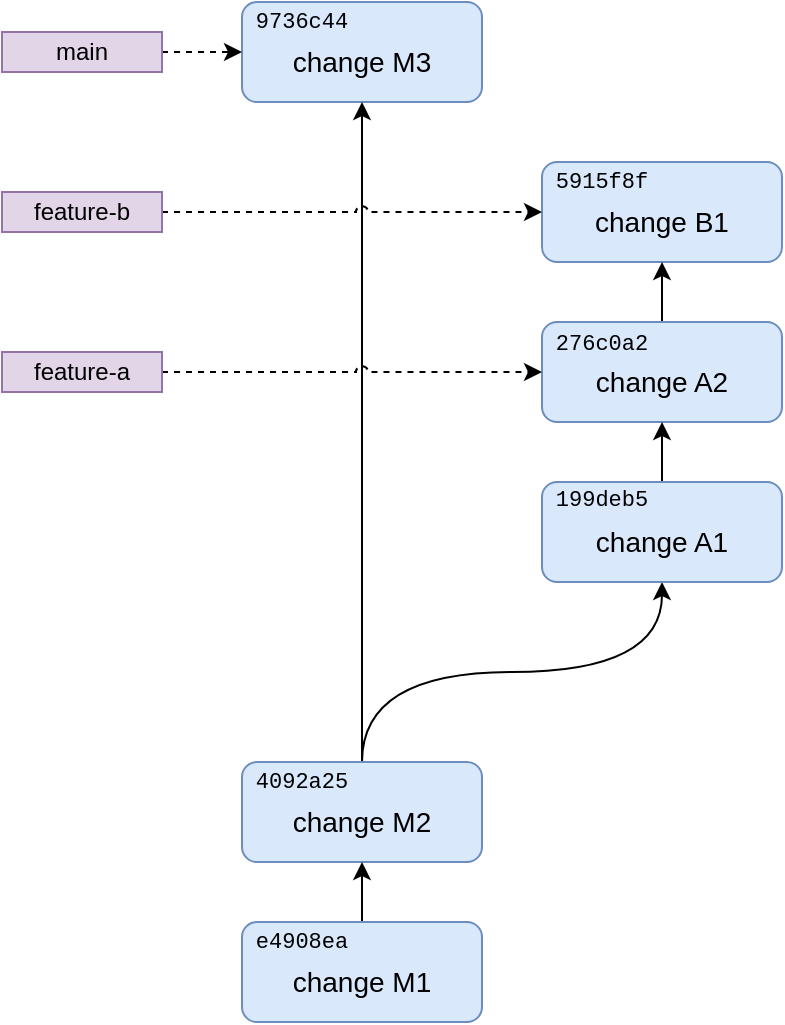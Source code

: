 <mxfile version="21.7.5" type="device" pages="3">
  <diagram name="Setup" id="nHNN9kYv4ZJZIniju8xP">
    <mxGraphModel dx="759" dy="646" grid="1" gridSize="10" guides="1" tooltips="1" connect="1" arrows="1" fold="1" page="1" pageScale="1" pageWidth="850" pageHeight="1100" math="0" shadow="0">
      <root>
        <mxCell id="0" />
        <mxCell id="1" value="Diagram" parent="0" />
        <mxCell id="0RE_oMzP8fbVJ8ozOd8--1" value="change M3" style="rounded=1;whiteSpace=wrap;container=0;dropTarget=0;recursiveResize=0;fillColor=#dae8fc;strokeColor=#6c8ebf;verticalAlign=bottom;spacingBottom=9;fontSize=14;" parent="1" vertex="1">
          <mxGeometry x="280" y="200" width="120" height="50" as="geometry" />
        </mxCell>
        <mxCell id="0RE_oMzP8fbVJ8ozOd8--2" value="9736c44" style="text;strokeColor=none;fillColor=none;align=center;verticalAlign=middle;whiteSpace=wrap;rounded=0;collapsible=0;fontFamily=Courier New;fontSize=11;" parent="0RE_oMzP8fbVJ8ozOd8--1" vertex="1">
          <mxGeometry width="60" height="20" as="geometry" />
        </mxCell>
        <mxCell id="OXiyiAeiQRmuAnSlS-TD-4" value="" style="edgeStyle=orthogonalEdgeStyle;rounded=0;orthogonalLoop=1;jettySize=auto;entryX=0.5;entryY=1;entryDx=0;entryDy=0;" edge="1" parent="1" source="OXiyiAeiQRmuAnSlS-TD-1" target="0RE_oMzP8fbVJ8ozOd8--1">
          <mxGeometry relative="1" as="geometry" />
        </mxCell>
        <mxCell id="OXiyiAeiQRmuAnSlS-TD-16" value="" style="edgeStyle=orthogonalEdgeStyle;orthogonalLoop=1;jettySize=auto;entryX=0.5;entryY=1;entryDx=0;entryDy=0;curved=1;exitX=1;exitY=0;exitDx=0;exitDy=0;" edge="1" parent="1" source="OXiyiAeiQRmuAnSlS-TD-2" target="OXiyiAeiQRmuAnSlS-TD-12">
          <mxGeometry relative="1" as="geometry" />
        </mxCell>
        <mxCell id="OXiyiAeiQRmuAnSlS-TD-1" value="change M2" style="rounded=1;whiteSpace=wrap;container=0;dropTarget=0;recursiveResize=0;fillColor=#dae8fc;strokeColor=#6c8ebf;verticalAlign=bottom;spacingBottom=9;fontSize=14;" vertex="1" parent="1">
          <mxGeometry x="280" y="580" width="120" height="50" as="geometry" />
        </mxCell>
        <mxCell id="OXiyiAeiQRmuAnSlS-TD-2" value="4092a25" style="text;strokeColor=none;fillColor=none;align=center;verticalAlign=middle;whiteSpace=wrap;rounded=0;collapsible=0;fontFamily=Courier New;fontSize=11;" vertex="1" parent="OXiyiAeiQRmuAnSlS-TD-1">
          <mxGeometry width="60" height="20" as="geometry" />
        </mxCell>
        <mxCell id="OXiyiAeiQRmuAnSlS-TD-7" value="" style="edgeStyle=orthogonalEdgeStyle;orthogonalLoop=1;jettySize=auto;entryX=0.5;entryY=1;entryDx=0;entryDy=0;curved=1;" edge="1" parent="1" source="OXiyiAeiQRmuAnSlS-TD-5" target="OXiyiAeiQRmuAnSlS-TD-1">
          <mxGeometry relative="1" as="geometry" />
        </mxCell>
        <mxCell id="OXiyiAeiQRmuAnSlS-TD-5" value="change M1" style="rounded=1;whiteSpace=wrap;container=0;dropTarget=0;recursiveResize=0;fillColor=#dae8fc;strokeColor=#6c8ebf;verticalAlign=bottom;spacingBottom=9;fontSize=14;" vertex="1" parent="1">
          <mxGeometry x="280" y="660" width="120" height="50" as="geometry" />
        </mxCell>
        <mxCell id="OXiyiAeiQRmuAnSlS-TD-6" value="e4908ea" style="text;strokeColor=none;fillColor=none;align=center;verticalAlign=middle;whiteSpace=wrap;rounded=0;collapsible=0;fontFamily=Courier New;fontSize=11;" vertex="1" parent="OXiyiAeiQRmuAnSlS-TD-5">
          <mxGeometry width="60" height="20" as="geometry" />
        </mxCell>
        <mxCell id="OXiyiAeiQRmuAnSlS-TD-8" value="change B1" style="rounded=1;whiteSpace=wrap;container=0;dropTarget=0;recursiveResize=0;fillColor=#dae8fc;strokeColor=#6c8ebf;verticalAlign=bottom;spacingBottom=9;fontSize=14;" vertex="1" parent="1">
          <mxGeometry x="430" y="280" width="120" height="50" as="geometry" />
        </mxCell>
        <mxCell id="OXiyiAeiQRmuAnSlS-TD-9" value="5915f8f" style="text;strokeColor=none;fillColor=none;align=center;verticalAlign=middle;whiteSpace=wrap;rounded=0;collapsible=0;fontFamily=Courier New;fontSize=11;" vertex="1" parent="OXiyiAeiQRmuAnSlS-TD-8">
          <mxGeometry width="60" height="20" as="geometry" />
        </mxCell>
        <mxCell id="OXiyiAeiQRmuAnSlS-TD-15" value="" style="edgeStyle=orthogonalEdgeStyle;orthogonalLoop=1;jettySize=auto;entryX=0.5;entryY=1;entryDx=0;entryDy=0;curved=1;" edge="1" parent="1" source="OXiyiAeiQRmuAnSlS-TD-10" target="OXiyiAeiQRmuAnSlS-TD-8">
          <mxGeometry relative="1" as="geometry" />
        </mxCell>
        <mxCell id="OXiyiAeiQRmuAnSlS-TD-10" value="change A2" style="rounded=1;whiteSpace=wrap;container=0;dropTarget=0;recursiveResize=0;fillColor=#dae8fc;strokeColor=#6c8ebf;verticalAlign=bottom;spacingBottom=9;fontSize=14;" vertex="1" parent="1">
          <mxGeometry x="430" y="360" width="120" height="50" as="geometry" />
        </mxCell>
        <mxCell id="OXiyiAeiQRmuAnSlS-TD-11" value="276c0a2" style="text;strokeColor=none;fillColor=none;align=center;verticalAlign=middle;whiteSpace=wrap;rounded=0;collapsible=0;fontFamily=Courier New;fontSize=11;" vertex="1" parent="OXiyiAeiQRmuAnSlS-TD-10">
          <mxGeometry y="1" width="60" height="20" as="geometry" />
        </mxCell>
        <mxCell id="OXiyiAeiQRmuAnSlS-TD-14" value="" style="edgeStyle=orthogonalEdgeStyle;orthogonalLoop=1;jettySize=auto;entryX=0.5;entryY=1;entryDx=0;entryDy=0;curved=1;" edge="1" parent="1" source="OXiyiAeiQRmuAnSlS-TD-12" target="OXiyiAeiQRmuAnSlS-TD-10">
          <mxGeometry relative="1" as="geometry" />
        </mxCell>
        <mxCell id="OXiyiAeiQRmuAnSlS-TD-12" value="change A1" style="rounded=1;whiteSpace=wrap;container=0;dropTarget=0;recursiveResize=0;fillColor=#dae8fc;strokeColor=#6c8ebf;verticalAlign=bottom;spacingBottom=9;fontSize=14;" vertex="1" parent="1">
          <mxGeometry x="430" y="440" width="120" height="50" as="geometry" />
        </mxCell>
        <mxCell id="OXiyiAeiQRmuAnSlS-TD-13" value="199deb5" style="text;strokeColor=none;fillColor=none;align=center;verticalAlign=middle;whiteSpace=wrap;rounded=0;collapsible=0;fontFamily=Courier New;fontSize=11;" vertex="1" parent="OXiyiAeiQRmuAnSlS-TD-12">
          <mxGeometry width="60" height="18" as="geometry" />
        </mxCell>
        <mxCell id="OXiyiAeiQRmuAnSlS-TD-18" value="" style="edgeStyle=orthogonalEdgeStyle;rounded=0;orthogonalLoop=1;jettySize=auto;entryX=0;entryY=0.5;entryDx=0;entryDy=0;dashed=1;" edge="1" parent="1" source="OXiyiAeiQRmuAnSlS-TD-17" target="0RE_oMzP8fbVJ8ozOd8--1">
          <mxGeometry relative="1" as="geometry" />
        </mxCell>
        <mxCell id="OXiyiAeiQRmuAnSlS-TD-17" value="main" style="rounded=0;whiteSpace=wrap;fillColor=#e1d5e7;strokeColor=#9673a6;" vertex="1" parent="1">
          <mxGeometry x="160" y="215" width="80" height="20" as="geometry" />
        </mxCell>
        <mxCell id="OXiyiAeiQRmuAnSlS-TD-20" value="" style="edgeStyle=orthogonalEdgeStyle;orthogonalLoop=1;jettySize=auto;entryX=0;entryY=0.5;entryDx=0;entryDy=0;jumpStyle=arc;rounded=0;dashed=1;" edge="1" parent="1" source="OXiyiAeiQRmuAnSlS-TD-19" target="OXiyiAeiQRmuAnSlS-TD-8">
          <mxGeometry relative="1" as="geometry" />
        </mxCell>
        <mxCell id="OXiyiAeiQRmuAnSlS-TD-19" value="feature-b" style="rounded=0;whiteSpace=wrap;fillColor=#e1d5e7;strokeColor=#9673a6;" vertex="1" parent="1">
          <mxGeometry x="160" y="295" width="80" height="20" as="geometry" />
        </mxCell>
        <mxCell id="OXiyiAeiQRmuAnSlS-TD-22" value="" style="edgeStyle=orthogonalEdgeStyle;rounded=0;orthogonalLoop=1;jettySize=auto;entryX=0;entryY=0.5;entryDx=0;entryDy=0;jumpStyle=arc;dashed=1;" edge="1" parent="1" source="OXiyiAeiQRmuAnSlS-TD-21" target="OXiyiAeiQRmuAnSlS-TD-10">
          <mxGeometry relative="1" as="geometry" />
        </mxCell>
        <mxCell id="OXiyiAeiQRmuAnSlS-TD-21" value="feature-a" style="rounded=0;whiteSpace=wrap;fillColor=#e1d5e7;strokeColor=#9673a6;" vertex="1" parent="1">
          <mxGeometry x="160" y="375" width="80" height="20" as="geometry" />
        </mxCell>
      </root>
    </mxGraphModel>
  </diagram>
  <diagram name="Rebase" id="YKOuNhXRWJ38Y9mjjgU-">
    <mxGraphModel dx="1084" dy="923" grid="1" gridSize="10" guides="1" tooltips="1" connect="1" arrows="1" fold="1" page="1" pageScale="1" pageWidth="850" pageHeight="1100" math="0" shadow="0">
      <root>
        <mxCell id="346sf7fdbVs9God4Ib-n-0" />
        <mxCell id="346sf7fdbVs9God4Ib-n-3" value="Diagram" parent="346sf7fdbVs9God4Ib-n-0" />
        <mxCell id="TLJfjPiAepK4AV7PV9F1-0" value="change M3" style="rounded=1;whiteSpace=wrap;container=0;dropTarget=0;recursiveResize=0;fillColor=#dae8fc;strokeColor=#6c8ebf;verticalAlign=bottom;spacingBottom=9;fontSize=14;" vertex="1" parent="346sf7fdbVs9God4Ib-n-3">
          <mxGeometry x="280" y="200" width="120" height="50" as="geometry" />
        </mxCell>
        <mxCell id="TLJfjPiAepK4AV7PV9F1-1" value="9736c44" style="text;strokeColor=none;fillColor=none;align=center;verticalAlign=middle;whiteSpace=wrap;rounded=0;collapsible=0;fontFamily=Courier New;fontSize=11;" vertex="1" parent="TLJfjPiAepK4AV7PV9F1-0">
          <mxGeometry width="60" height="20" as="geometry" />
        </mxCell>
        <mxCell id="TLJfjPiAepK4AV7PV9F1-2" value="" style="edgeStyle=orthogonalEdgeStyle;rounded=0;orthogonalLoop=1;jettySize=auto;entryX=0.5;entryY=1;entryDx=0;entryDy=0;" edge="1" parent="346sf7fdbVs9God4Ib-n-3" source="TLJfjPiAepK4AV7PV9F1-4" target="TLJfjPiAepK4AV7PV9F1-0">
          <mxGeometry relative="1" as="geometry" />
        </mxCell>
        <mxCell id="TLJfjPiAepK4AV7PV9F1-3" value="" style="edgeStyle=orthogonalEdgeStyle;orthogonalLoop=1;jettySize=auto;entryX=0.5;entryY=1;entryDx=0;entryDy=0;curved=1;exitX=1;exitY=0;exitDx=0;exitDy=0;" edge="1" parent="346sf7fdbVs9God4Ib-n-3" source="TLJfjPiAepK4AV7PV9F1-5" target="TLJfjPiAepK4AV7PV9F1-15">
          <mxGeometry relative="1" as="geometry" />
        </mxCell>
        <mxCell id="TLJfjPiAepK4AV7PV9F1-4" value="change M2" style="rounded=1;whiteSpace=wrap;container=0;dropTarget=0;recursiveResize=0;fillColor=#dae8fc;strokeColor=#6c8ebf;verticalAlign=bottom;spacingBottom=9;fontSize=14;" vertex="1" parent="346sf7fdbVs9God4Ib-n-3">
          <mxGeometry x="280" y="580" width="120" height="50" as="geometry" />
        </mxCell>
        <mxCell id="TLJfjPiAepK4AV7PV9F1-5" value="4092a25" style="text;strokeColor=none;fillColor=none;align=center;verticalAlign=middle;whiteSpace=wrap;rounded=0;collapsible=0;fontFamily=Courier New;fontSize=11;" vertex="1" parent="TLJfjPiAepK4AV7PV9F1-4">
          <mxGeometry width="60" height="20" as="geometry" />
        </mxCell>
        <mxCell id="TLJfjPiAepK4AV7PV9F1-6" value="" style="edgeStyle=orthogonalEdgeStyle;orthogonalLoop=1;jettySize=auto;entryX=0.5;entryY=1;entryDx=0;entryDy=0;curved=1;" edge="1" parent="346sf7fdbVs9God4Ib-n-3" source="TLJfjPiAepK4AV7PV9F1-7" target="TLJfjPiAepK4AV7PV9F1-4">
          <mxGeometry relative="1" as="geometry" />
        </mxCell>
        <mxCell id="TLJfjPiAepK4AV7PV9F1-7" value="change M1" style="rounded=1;whiteSpace=wrap;container=0;dropTarget=0;recursiveResize=0;fillColor=#dae8fc;strokeColor=#6c8ebf;verticalAlign=bottom;spacingBottom=9;fontSize=14;" vertex="1" parent="346sf7fdbVs9God4Ib-n-3">
          <mxGeometry x="280" y="660" width="120" height="50" as="geometry" />
        </mxCell>
        <mxCell id="TLJfjPiAepK4AV7PV9F1-8" value="e4908ea" style="text;strokeColor=none;fillColor=none;align=center;verticalAlign=middle;whiteSpace=wrap;rounded=0;collapsible=0;fontFamily=Courier New;fontSize=11;" vertex="1" parent="TLJfjPiAepK4AV7PV9F1-7">
          <mxGeometry width="60" height="20" as="geometry" />
        </mxCell>
        <mxCell id="TLJfjPiAepK4AV7PV9F1-9" value="change B1" style="rounded=1;whiteSpace=wrap;container=0;dropTarget=0;recursiveResize=0;fillColor=#dae8fc;strokeColor=#6c8ebf;verticalAlign=bottom;spacingBottom=9;fontSize=14;" vertex="1" parent="346sf7fdbVs9God4Ib-n-3">
          <mxGeometry x="430" y="280" width="120" height="50" as="geometry" />
        </mxCell>
        <mxCell id="TLJfjPiAepK4AV7PV9F1-10" value="5915f8f" style="text;strokeColor=none;fillColor=none;align=center;verticalAlign=middle;whiteSpace=wrap;rounded=0;collapsible=0;fontFamily=Courier New;fontSize=11;" vertex="1" parent="TLJfjPiAepK4AV7PV9F1-9">
          <mxGeometry width="60" height="20" as="geometry" />
        </mxCell>
        <mxCell id="TLJfjPiAepK4AV7PV9F1-11" value="" style="edgeStyle=orthogonalEdgeStyle;orthogonalLoop=1;jettySize=auto;entryX=0.5;entryY=1;entryDx=0;entryDy=0;curved=1;" edge="1" parent="346sf7fdbVs9God4Ib-n-3" source="TLJfjPiAepK4AV7PV9F1-12" target="TLJfjPiAepK4AV7PV9F1-9">
          <mxGeometry relative="1" as="geometry" />
        </mxCell>
        <mxCell id="TLJfjPiAepK4AV7PV9F1-12" value="change A2" style="rounded=1;whiteSpace=wrap;container=0;dropTarget=0;recursiveResize=0;fillColor=#dae8fc;strokeColor=#6c8ebf;verticalAlign=bottom;spacingBottom=9;fontSize=14;" vertex="1" parent="346sf7fdbVs9God4Ib-n-3">
          <mxGeometry x="430" y="360" width="120" height="50" as="geometry" />
        </mxCell>
        <mxCell id="TLJfjPiAepK4AV7PV9F1-13" value="276c0a2" style="text;strokeColor=none;fillColor=none;align=center;verticalAlign=middle;whiteSpace=wrap;rounded=0;collapsible=0;fontFamily=Courier New;fontSize=11;" vertex="1" parent="TLJfjPiAepK4AV7PV9F1-12">
          <mxGeometry y="1" width="60" height="20" as="geometry" />
        </mxCell>
        <mxCell id="TLJfjPiAepK4AV7PV9F1-14" value="" style="edgeStyle=orthogonalEdgeStyle;orthogonalLoop=1;jettySize=auto;entryX=0.5;entryY=1;entryDx=0;entryDy=0;curved=1;" edge="1" parent="346sf7fdbVs9God4Ib-n-3" source="TLJfjPiAepK4AV7PV9F1-15" target="TLJfjPiAepK4AV7PV9F1-12">
          <mxGeometry relative="1" as="geometry" />
        </mxCell>
        <mxCell id="TLJfjPiAepK4AV7PV9F1-15" value="change A1" style="rounded=1;whiteSpace=wrap;container=0;dropTarget=0;recursiveResize=0;fillColor=#dae8fc;strokeColor=#6c8ebf;verticalAlign=bottom;spacingBottom=9;fontSize=14;" vertex="1" parent="346sf7fdbVs9God4Ib-n-3">
          <mxGeometry x="430" y="440" width="120" height="50" as="geometry" />
        </mxCell>
        <mxCell id="TLJfjPiAepK4AV7PV9F1-16" value="199deb5" style="text;strokeColor=none;fillColor=none;align=center;verticalAlign=middle;whiteSpace=wrap;rounded=0;collapsible=0;fontFamily=Courier New;fontSize=11;" vertex="1" parent="TLJfjPiAepK4AV7PV9F1-15">
          <mxGeometry width="60" height="18" as="geometry" />
        </mxCell>
        <mxCell id="TLJfjPiAepK4AV7PV9F1-17" value="" style="edgeStyle=orthogonalEdgeStyle;rounded=0;orthogonalLoop=1;jettySize=auto;entryX=0;entryY=0.5;entryDx=0;entryDy=0;dashed=1;" edge="1" parent="346sf7fdbVs9God4Ib-n-3" source="TLJfjPiAepK4AV7PV9F1-18" target="TLJfjPiAepK4AV7PV9F1-0">
          <mxGeometry relative="1" as="geometry" />
        </mxCell>
        <mxCell id="TLJfjPiAepK4AV7PV9F1-18" value="main" style="rounded=0;whiteSpace=wrap;fillColor=#e1d5e7;strokeColor=#9673a6;" vertex="1" parent="346sf7fdbVs9God4Ib-n-3">
          <mxGeometry x="160" y="215" width="80" height="20" as="geometry" />
        </mxCell>
        <mxCell id="TLJfjPiAepK4AV7PV9F1-19" value="" style="edgeStyle=orthogonalEdgeStyle;orthogonalLoop=1;jettySize=auto;entryX=0;entryY=0.5;entryDx=0;entryDy=0;jumpStyle=arc;rounded=0;dashed=1;" edge="1" parent="346sf7fdbVs9God4Ib-n-3" source="TLJfjPiAepK4AV7PV9F1-20" target="TLJfjPiAepK4AV7PV9F1-9">
          <mxGeometry relative="1" as="geometry" />
        </mxCell>
        <mxCell id="TLJfjPiAepK4AV7PV9F1-20" value="feature-b" style="rounded=0;whiteSpace=wrap;fillColor=#e1d5e7;strokeColor=#9673a6;" vertex="1" parent="346sf7fdbVs9God4Ib-n-3">
          <mxGeometry x="160" y="295" width="80" height="20" as="geometry" />
        </mxCell>
        <mxCell id="TLJfjPiAepK4AV7PV9F1-21" value="" style="edgeStyle=orthogonalEdgeStyle;rounded=0;orthogonalLoop=1;jettySize=auto;entryX=0;entryY=0.5;entryDx=0;entryDy=0;jumpStyle=arc;dashed=1;" edge="1" parent="346sf7fdbVs9God4Ib-n-3" source="TLJfjPiAepK4AV7PV9F1-22" target="TLJfjPiAepK4AV7PV9F1-12">
          <mxGeometry relative="1" as="geometry" />
        </mxCell>
        <mxCell id="TLJfjPiAepK4AV7PV9F1-22" value="feature-a" style="rounded=0;whiteSpace=wrap;fillColor=#e1d5e7;strokeColor=#9673a6;" vertex="1" parent="346sf7fdbVs9God4Ib-n-3">
          <mxGeometry x="160" y="375" width="80" height="20" as="geometry" />
        </mxCell>
        <mxCell id="TLJfjPiAepK4AV7PV9F1-23" value="change M3" style="rounded=1;whiteSpace=wrap;container=0;dropTarget=0;recursiveResize=0;fillColor=#dae8fc;strokeColor=#6c8ebf;verticalAlign=bottom;spacingBottom=9;fontSize=14;" vertex="1" parent="346sf7fdbVs9God4Ib-n-3">
          <mxGeometry x="800" y="500" width="120" height="50" as="geometry" />
        </mxCell>
        <mxCell id="TLJfjPiAepK4AV7PV9F1-24" value="9736c44" style="text;strokeColor=none;fillColor=none;align=center;verticalAlign=middle;whiteSpace=wrap;rounded=0;collapsible=0;fontFamily=Courier New;fontSize=11;" vertex="1" parent="TLJfjPiAepK4AV7PV9F1-23">
          <mxGeometry width="60" height="20" as="geometry" />
        </mxCell>
        <mxCell id="TLJfjPiAepK4AV7PV9F1-25" value="" style="edgeStyle=orthogonalEdgeStyle;rounded=0;orthogonalLoop=1;jettySize=auto;entryX=0.5;entryY=1;entryDx=0;entryDy=0;" edge="1" source="TLJfjPiAepK4AV7PV9F1-27" target="TLJfjPiAepK4AV7PV9F1-23" parent="346sf7fdbVs9God4Ib-n-3">
          <mxGeometry relative="1" as="geometry" />
        </mxCell>
        <mxCell id="TLJfjPiAepK4AV7PV9F1-26" value="" style="edgeStyle=orthogonalEdgeStyle;orthogonalLoop=1;jettySize=auto;entryX=0.5;entryY=1;entryDx=0;entryDy=0;curved=1;exitX=1;exitY=0;exitDx=0;exitDy=0;" edge="1" source="TLJfjPiAepK4AV7PV9F1-24" target="TLJfjPiAepK4AV7PV9F1-38" parent="346sf7fdbVs9God4Ib-n-3">
          <mxGeometry relative="1" as="geometry" />
        </mxCell>
        <mxCell id="TLJfjPiAepK4AV7PV9F1-27" value="change M2" style="rounded=1;whiteSpace=wrap;container=0;dropTarget=0;recursiveResize=0;fillColor=#dae8fc;strokeColor=#6c8ebf;verticalAlign=bottom;spacingBottom=9;fontSize=14;" vertex="1" parent="346sf7fdbVs9God4Ib-n-3">
          <mxGeometry x="800" y="580" width="120" height="50" as="geometry" />
        </mxCell>
        <mxCell id="TLJfjPiAepK4AV7PV9F1-28" value="4092a25" style="text;strokeColor=none;fillColor=none;align=center;verticalAlign=middle;whiteSpace=wrap;rounded=0;collapsible=0;fontFamily=Courier New;fontSize=11;" vertex="1" parent="TLJfjPiAepK4AV7PV9F1-27">
          <mxGeometry width="60" height="20" as="geometry" />
        </mxCell>
        <mxCell id="TLJfjPiAepK4AV7PV9F1-29" value="" style="edgeStyle=orthogonalEdgeStyle;orthogonalLoop=1;jettySize=auto;entryX=0.5;entryY=1;entryDx=0;entryDy=0;curved=1;" edge="1" source="TLJfjPiAepK4AV7PV9F1-30" target="TLJfjPiAepK4AV7PV9F1-27" parent="346sf7fdbVs9God4Ib-n-3">
          <mxGeometry relative="1" as="geometry" />
        </mxCell>
        <mxCell id="TLJfjPiAepK4AV7PV9F1-30" value="change M1" style="rounded=1;whiteSpace=wrap;container=0;dropTarget=0;recursiveResize=0;fillColor=#dae8fc;strokeColor=#6c8ebf;verticalAlign=bottom;spacingBottom=9;fontSize=14;" vertex="1" parent="346sf7fdbVs9God4Ib-n-3">
          <mxGeometry x="800" y="660" width="120" height="50" as="geometry" />
        </mxCell>
        <mxCell id="TLJfjPiAepK4AV7PV9F1-31" value="e4908ea" style="text;strokeColor=none;fillColor=none;align=center;verticalAlign=middle;whiteSpace=wrap;rounded=0;collapsible=0;fontFamily=Courier New;fontSize=11;" vertex="1" parent="TLJfjPiAepK4AV7PV9F1-30">
          <mxGeometry width="60" height="20" as="geometry" />
        </mxCell>
        <mxCell id="TLJfjPiAepK4AV7PV9F1-32" value="change B1" style="rounded=1;whiteSpace=wrap;container=0;dropTarget=0;recursiveResize=0;fillColor=#dae8fc;strokeColor=#6c8ebf;verticalAlign=bottom;spacingBottom=9;fontSize=14;" vertex="1" parent="346sf7fdbVs9God4Ib-n-3">
          <mxGeometry x="950" y="200" width="120" height="50" as="geometry" />
        </mxCell>
        <mxCell id="TLJfjPiAepK4AV7PV9F1-33" value="dd4e0ce" style="text;strokeColor=none;fillColor=none;align=center;verticalAlign=middle;whiteSpace=wrap;rounded=0;collapsible=0;fontFamily=Courier New;fontSize=11;" vertex="1" parent="TLJfjPiAepK4AV7PV9F1-32">
          <mxGeometry width="60" height="20" as="geometry" />
        </mxCell>
        <mxCell id="TLJfjPiAepK4AV7PV9F1-34" value="" style="edgeStyle=orthogonalEdgeStyle;orthogonalLoop=1;jettySize=auto;entryX=0.5;entryY=1;entryDx=0;entryDy=0;curved=1;" edge="1" source="TLJfjPiAepK4AV7PV9F1-35" target="TLJfjPiAepK4AV7PV9F1-32" parent="346sf7fdbVs9God4Ib-n-3">
          <mxGeometry relative="1" as="geometry" />
        </mxCell>
        <mxCell id="TLJfjPiAepK4AV7PV9F1-35" value="change A2" style="rounded=1;whiteSpace=wrap;container=0;dropTarget=0;recursiveResize=0;fillColor=#dae8fc;strokeColor=#6c8ebf;verticalAlign=bottom;spacingBottom=9;fontSize=14;" vertex="1" parent="346sf7fdbVs9God4Ib-n-3">
          <mxGeometry x="950" y="280" width="120" height="50" as="geometry" />
        </mxCell>
        <mxCell id="TLJfjPiAepK4AV7PV9F1-36" value="312640c" style="text;strokeColor=none;fillColor=none;align=center;verticalAlign=middle;whiteSpace=wrap;rounded=0;collapsible=0;fontFamily=Courier New;fontSize=11;" vertex="1" parent="TLJfjPiAepK4AV7PV9F1-35">
          <mxGeometry y="1" width="60" height="20" as="geometry" />
        </mxCell>
        <mxCell id="TLJfjPiAepK4AV7PV9F1-37" value="" style="edgeStyle=orthogonalEdgeStyle;orthogonalLoop=1;jettySize=auto;entryX=0.5;entryY=1;entryDx=0;entryDy=0;curved=1;" edge="1" source="TLJfjPiAepK4AV7PV9F1-38" target="TLJfjPiAepK4AV7PV9F1-35" parent="346sf7fdbVs9God4Ib-n-3">
          <mxGeometry relative="1" as="geometry" />
        </mxCell>
        <mxCell id="TLJfjPiAepK4AV7PV9F1-38" value="change A1" style="rounded=1;whiteSpace=wrap;container=0;dropTarget=0;recursiveResize=0;fillColor=#dae8fc;strokeColor=#6c8ebf;verticalAlign=bottom;spacingBottom=9;fontSize=14;" vertex="1" parent="346sf7fdbVs9God4Ib-n-3">
          <mxGeometry x="950" y="360" width="120" height="50" as="geometry" />
        </mxCell>
        <mxCell id="TLJfjPiAepK4AV7PV9F1-39" value="49d3c47" style="text;strokeColor=none;fillColor=none;align=center;verticalAlign=middle;whiteSpace=wrap;rounded=0;collapsible=0;fontFamily=Courier New;fontSize=11;" vertex="1" parent="TLJfjPiAepK4AV7PV9F1-38">
          <mxGeometry width="60" height="18" as="geometry" />
        </mxCell>
        <mxCell id="TLJfjPiAepK4AV7PV9F1-40" value="" style="edgeStyle=orthogonalEdgeStyle;rounded=0;orthogonalLoop=1;jettySize=auto;entryX=0;entryY=0.5;entryDx=0;entryDy=0;dashed=1;" edge="1" source="TLJfjPiAepK4AV7PV9F1-41" target="TLJfjPiAepK4AV7PV9F1-23" parent="346sf7fdbVs9God4Ib-n-3">
          <mxGeometry relative="1" as="geometry" />
        </mxCell>
        <mxCell id="TLJfjPiAepK4AV7PV9F1-41" value="main" style="rounded=0;whiteSpace=wrap;fillColor=#e1d5e7;strokeColor=#9673a6;" vertex="1" parent="346sf7fdbVs9God4Ib-n-3">
          <mxGeometry x="680" y="515" width="80" height="20" as="geometry" />
        </mxCell>
        <mxCell id="TLJfjPiAepK4AV7PV9F1-42" value="" style="edgeStyle=orthogonalEdgeStyle;orthogonalLoop=1;jettySize=auto;entryX=0;entryY=0.5;entryDx=0;entryDy=0;jumpStyle=arc;rounded=0;dashed=1;" edge="1" source="TLJfjPiAepK4AV7PV9F1-43" target="TLJfjPiAepK4AV7PV9F1-32" parent="346sf7fdbVs9God4Ib-n-3">
          <mxGeometry relative="1" as="geometry" />
        </mxCell>
        <mxCell id="TLJfjPiAepK4AV7PV9F1-43" value="feature-b" style="rounded=0;whiteSpace=wrap;fillColor=#e1d5e7;strokeColor=#9673a6;" vertex="1" parent="346sf7fdbVs9God4Ib-n-3">
          <mxGeometry x="680" y="215" width="80" height="20" as="geometry" />
        </mxCell>
        <mxCell id="TLJfjPiAepK4AV7PV9F1-44" value="" style="edgeStyle=orthogonalEdgeStyle;rounded=0;orthogonalLoop=1;jettySize=auto;entryX=0;entryY=0.5;entryDx=0;entryDy=0;jumpStyle=arc;dashed=1;" edge="1" source="TLJfjPiAepK4AV7PV9F1-45" target="TLJfjPiAepK4AV7PV9F1-35" parent="346sf7fdbVs9God4Ib-n-3">
          <mxGeometry relative="1" as="geometry" />
        </mxCell>
        <mxCell id="TLJfjPiAepK4AV7PV9F1-45" value="feature-a" style="rounded=0;whiteSpace=wrap;fillColor=#e1d5e7;strokeColor=#9673a6;" vertex="1" parent="346sf7fdbVs9God4Ib-n-3">
          <mxGeometry x="680" y="295" width="80" height="20" as="geometry" />
        </mxCell>
        <mxCell id="TLJfjPiAepK4AV7PV9F1-47" value="" style="shape=flexArrow;endArrow=classic;html=1;rounded=0;fillColor=#f84e28;strokeColor=none;" edge="1" parent="346sf7fdbVs9God4Ib-n-3">
          <mxGeometry width="50" height="50" relative="1" as="geometry">
            <mxPoint x="590" y="384.29" as="sourcePoint" />
            <mxPoint x="650" y="384.29" as="targetPoint" />
          </mxGeometry>
        </mxCell>
        <mxCell id="TLJfjPiAepK4AV7PV9F1-48" value="Before" style="text;html=1;strokeColor=none;fillColor=none;align=center;verticalAlign=middle;whiteSpace=wrap;rounded=0;fontSize=18;fontStyle=1" vertex="1" parent="346sf7fdbVs9God4Ib-n-3">
          <mxGeometry x="295" y="130" width="90" height="30" as="geometry" />
        </mxCell>
        <mxCell id="TLJfjPiAepK4AV7PV9F1-49" value="After" style="text;html=1;strokeColor=none;fillColor=none;align=center;verticalAlign=middle;whiteSpace=wrap;rounded=0;fontSize=18;fontStyle=1" vertex="1" parent="346sf7fdbVs9God4Ib-n-3">
          <mxGeometry x="820" y="130" width="80" height="30" as="geometry" />
        </mxCell>
      </root>
    </mxGraphModel>
  </diagram>
  <diagram name="Fixup" id="T5kgvCaI9plbwsRPEj_9">
    <mxGraphModel dx="1084" dy="923" grid="1" gridSize="10" guides="1" tooltips="1" connect="1" arrows="1" fold="1" page="1" pageScale="1" pageWidth="850" pageHeight="1100" math="0" shadow="0">
      <root>
        <mxCell id="Nih0V7-3-L7zrvtYezML-0" />
        <mxCell id="Nih0V7-3-L7zrvtYezML-1" value="Diagram" parent="Nih0V7-3-L7zrvtYezML-0" />
        <mxCell id="Nih0V7-3-L7zrvtYezML-2" value="change M3" style="rounded=1;whiteSpace=wrap;container=0;dropTarget=0;recursiveResize=0;fillColor=#dae8fc;strokeColor=#6c8ebf;verticalAlign=bottom;spacingBottom=9;fontSize=14;" vertex="1" parent="Nih0V7-3-L7zrvtYezML-1">
          <mxGeometry x="280" y="200" width="120" height="50" as="geometry" />
        </mxCell>
        <mxCell id="Nih0V7-3-L7zrvtYezML-3" value="9736c44" style="text;strokeColor=none;fillColor=none;align=center;verticalAlign=middle;whiteSpace=wrap;rounded=0;collapsible=0;fontFamily=Courier New;fontSize=11;" vertex="1" parent="Nih0V7-3-L7zrvtYezML-2">
          <mxGeometry width="60" height="20" as="geometry" />
        </mxCell>
        <mxCell id="Nih0V7-3-L7zrvtYezML-4" value="" style="edgeStyle=orthogonalEdgeStyle;rounded=0;orthogonalLoop=1;jettySize=auto;entryX=0.5;entryY=1;entryDx=0;entryDy=0;" edge="1" parent="Nih0V7-3-L7zrvtYezML-1" source="Nih0V7-3-L7zrvtYezML-6" target="Nih0V7-3-L7zrvtYezML-2">
          <mxGeometry relative="1" as="geometry" />
        </mxCell>
        <mxCell id="Nih0V7-3-L7zrvtYezML-5" value="" style="edgeStyle=orthogonalEdgeStyle;orthogonalLoop=1;jettySize=auto;entryX=0.5;entryY=1;entryDx=0;entryDy=0;curved=1;exitX=1;exitY=0;exitDx=0;exitDy=0;" edge="1" parent="Nih0V7-3-L7zrvtYezML-1" source="Nih0V7-3-L7zrvtYezML-7" target="Nih0V7-3-L7zrvtYezML-17">
          <mxGeometry relative="1" as="geometry" />
        </mxCell>
        <mxCell id="Nih0V7-3-L7zrvtYezML-6" value="change M2" style="rounded=1;whiteSpace=wrap;container=0;dropTarget=0;recursiveResize=0;fillColor=#dae8fc;strokeColor=#6c8ebf;verticalAlign=bottom;spacingBottom=9;fontSize=14;" vertex="1" parent="Nih0V7-3-L7zrvtYezML-1">
          <mxGeometry x="280" y="580" width="120" height="50" as="geometry" />
        </mxCell>
        <mxCell id="Nih0V7-3-L7zrvtYezML-7" value="4092a25" style="text;strokeColor=none;fillColor=none;align=center;verticalAlign=middle;whiteSpace=wrap;rounded=0;collapsible=0;fontFamily=Courier New;fontSize=11;" vertex="1" parent="Nih0V7-3-L7zrvtYezML-6">
          <mxGeometry width="60" height="20" as="geometry" />
        </mxCell>
        <mxCell id="Nih0V7-3-L7zrvtYezML-8" value="" style="edgeStyle=orthogonalEdgeStyle;orthogonalLoop=1;jettySize=auto;entryX=0.5;entryY=1;entryDx=0;entryDy=0;curved=1;" edge="1" parent="Nih0V7-3-L7zrvtYezML-1" source="Nih0V7-3-L7zrvtYezML-9" target="Nih0V7-3-L7zrvtYezML-6">
          <mxGeometry relative="1" as="geometry" />
        </mxCell>
        <mxCell id="Nih0V7-3-L7zrvtYezML-9" value="change M1" style="rounded=1;whiteSpace=wrap;container=0;dropTarget=0;recursiveResize=0;fillColor=#dae8fc;strokeColor=#6c8ebf;verticalAlign=bottom;spacingBottom=9;fontSize=14;" vertex="1" parent="Nih0V7-3-L7zrvtYezML-1">
          <mxGeometry x="280" y="660" width="120" height="50" as="geometry" />
        </mxCell>
        <mxCell id="Nih0V7-3-L7zrvtYezML-10" value="e4908ea" style="text;strokeColor=none;fillColor=none;align=center;verticalAlign=middle;whiteSpace=wrap;rounded=0;collapsible=0;fontFamily=Courier New;fontSize=11;" vertex="1" parent="Nih0V7-3-L7zrvtYezML-9">
          <mxGeometry width="60" height="20" as="geometry" />
        </mxCell>
        <mxCell id="Nih0V7-3-L7zrvtYezML-11" value="change B1" style="rounded=1;whiteSpace=wrap;container=0;dropTarget=0;recursiveResize=0;fillColor=#dae8fc;strokeColor=#6c8ebf;verticalAlign=bottom;spacingBottom=9;fontSize=14;" vertex="1" parent="Nih0V7-3-L7zrvtYezML-1">
          <mxGeometry x="430" y="280" width="120" height="50" as="geometry" />
        </mxCell>
        <mxCell id="Nih0V7-3-L7zrvtYezML-12" value="5915f8f" style="text;strokeColor=none;fillColor=none;align=center;verticalAlign=middle;whiteSpace=wrap;rounded=0;collapsible=0;fontFamily=Courier New;fontSize=11;" vertex="1" parent="Nih0V7-3-L7zrvtYezML-11">
          <mxGeometry width="60" height="20" as="geometry" />
        </mxCell>
        <mxCell id="Nih0V7-3-L7zrvtYezML-13" value="" style="edgeStyle=orthogonalEdgeStyle;orthogonalLoop=1;jettySize=auto;entryX=0.5;entryY=1;entryDx=0;entryDy=0;curved=1;" edge="1" parent="Nih0V7-3-L7zrvtYezML-1" source="Nih0V7-3-L7zrvtYezML-14" target="Nih0V7-3-L7zrvtYezML-11">
          <mxGeometry relative="1" as="geometry" />
        </mxCell>
        <mxCell id="Nih0V7-3-L7zrvtYezML-14" value="change A2" style="rounded=1;whiteSpace=wrap;container=0;dropTarget=0;recursiveResize=0;fillColor=#dae8fc;strokeColor=#6c8ebf;verticalAlign=bottom;spacingBottom=9;fontSize=14;" vertex="1" parent="Nih0V7-3-L7zrvtYezML-1">
          <mxGeometry x="430" y="360" width="120" height="50" as="geometry" />
        </mxCell>
        <mxCell id="Nih0V7-3-L7zrvtYezML-15" value="276c0a2" style="text;strokeColor=none;fillColor=none;align=center;verticalAlign=middle;whiteSpace=wrap;rounded=0;collapsible=0;fontFamily=Courier New;fontSize=11;" vertex="1" parent="Nih0V7-3-L7zrvtYezML-14">
          <mxGeometry y="1" width="60" height="20" as="geometry" />
        </mxCell>
        <mxCell id="Nih0V7-3-L7zrvtYezML-16" value="" style="edgeStyle=orthogonalEdgeStyle;orthogonalLoop=1;jettySize=auto;entryX=0.5;entryY=1;entryDx=0;entryDy=0;curved=1;" edge="1" parent="Nih0V7-3-L7zrvtYezML-1" source="Nih0V7-3-L7zrvtYezML-17" target="Nih0V7-3-L7zrvtYezML-14">
          <mxGeometry relative="1" as="geometry" />
        </mxCell>
        <mxCell id="Nih0V7-3-L7zrvtYezML-17" value="change A1" style="rounded=1;whiteSpace=wrap;container=0;dropTarget=0;recursiveResize=0;fillColor=#dae8fc;strokeColor=#6c8ebf;verticalAlign=bottom;spacingBottom=9;fontSize=14;" vertex="1" parent="Nih0V7-3-L7zrvtYezML-1">
          <mxGeometry x="430" y="440" width="120" height="50" as="geometry" />
        </mxCell>
        <mxCell id="Nih0V7-3-L7zrvtYezML-18" value="199deb5" style="text;strokeColor=none;fillColor=none;align=center;verticalAlign=middle;whiteSpace=wrap;rounded=0;collapsible=0;fontFamily=Courier New;fontSize=11;" vertex="1" parent="Nih0V7-3-L7zrvtYezML-17">
          <mxGeometry width="60" height="18" as="geometry" />
        </mxCell>
        <mxCell id="Nih0V7-3-L7zrvtYezML-19" value="" style="edgeStyle=orthogonalEdgeStyle;rounded=0;orthogonalLoop=1;jettySize=auto;entryX=0;entryY=0.5;entryDx=0;entryDy=0;dashed=1;" edge="1" parent="Nih0V7-3-L7zrvtYezML-1" source="Nih0V7-3-L7zrvtYezML-20" target="Nih0V7-3-L7zrvtYezML-2">
          <mxGeometry relative="1" as="geometry" />
        </mxCell>
        <mxCell id="Nih0V7-3-L7zrvtYezML-20" value="main" style="rounded=0;whiteSpace=wrap;fillColor=#e1d5e7;strokeColor=#9673a6;" vertex="1" parent="Nih0V7-3-L7zrvtYezML-1">
          <mxGeometry x="160" y="215" width="80" height="20" as="geometry" />
        </mxCell>
        <mxCell id="Nih0V7-3-L7zrvtYezML-21" value="" style="edgeStyle=orthogonalEdgeStyle;orthogonalLoop=1;jettySize=auto;entryX=0;entryY=0.5;entryDx=0;entryDy=0;jumpStyle=arc;rounded=0;dashed=1;" edge="1" parent="Nih0V7-3-L7zrvtYezML-1" source="Nih0V7-3-L7zrvtYezML-22" target="Nih0V7-3-L7zrvtYezML-11">
          <mxGeometry relative="1" as="geometry" />
        </mxCell>
        <mxCell id="Nih0V7-3-L7zrvtYezML-22" value="feature-b" style="rounded=0;whiteSpace=wrap;fillColor=#e1d5e7;strokeColor=#9673a6;" vertex="1" parent="Nih0V7-3-L7zrvtYezML-1">
          <mxGeometry x="160" y="295" width="80" height="20" as="geometry" />
        </mxCell>
        <mxCell id="Nih0V7-3-L7zrvtYezML-23" value="" style="edgeStyle=orthogonalEdgeStyle;rounded=0;orthogonalLoop=1;jettySize=auto;entryX=0;entryY=0.5;entryDx=0;entryDy=0;jumpStyle=arc;dashed=1;" edge="1" parent="Nih0V7-3-L7zrvtYezML-1" source="Nih0V7-3-L7zrvtYezML-24" target="Nih0V7-3-L7zrvtYezML-14">
          <mxGeometry relative="1" as="geometry" />
        </mxCell>
        <mxCell id="Nih0V7-3-L7zrvtYezML-24" value="feature-a" style="rounded=0;whiteSpace=wrap;fillColor=#e1d5e7;strokeColor=#9673a6;" vertex="1" parent="Nih0V7-3-L7zrvtYezML-1">
          <mxGeometry x="160" y="375" width="80" height="20" as="geometry" />
        </mxCell>
        <mxCell id="Nih0V7-3-L7zrvtYezML-48" value="" style="shape=flexArrow;endArrow=classic;html=1;rounded=0;fillColor=#f84e28;strokeColor=none;" edge="1" parent="Nih0V7-3-L7zrvtYezML-1">
          <mxGeometry width="50" height="50" relative="1" as="geometry">
            <mxPoint x="590" y="384.29" as="sourcePoint" />
            <mxPoint x="650" y="384.29" as="targetPoint" />
          </mxGeometry>
        </mxCell>
        <mxCell id="Nih0V7-3-L7zrvtYezML-49" value="Before" style="text;html=1;strokeColor=none;fillColor=none;align=center;verticalAlign=middle;whiteSpace=wrap;rounded=0;fontSize=18;fontStyle=1" vertex="1" parent="Nih0V7-3-L7zrvtYezML-1">
          <mxGeometry x="295" y="130" width="90" height="30" as="geometry" />
        </mxCell>
        <mxCell id="Nih0V7-3-L7zrvtYezML-50" value="After" style="text;html=1;strokeColor=none;fillColor=none;align=center;verticalAlign=middle;whiteSpace=wrap;rounded=0;fontSize=18;fontStyle=1" vertex="1" parent="Nih0V7-3-L7zrvtYezML-1">
          <mxGeometry x="820" y="130" width="80" height="30" as="geometry" />
        </mxCell>
        <mxCell id="bpfZH0pnMFVgt94cLIwW-0" value="change M3" style="rounded=1;whiteSpace=wrap;container=0;dropTarget=0;recursiveResize=0;fillColor=#dae8fc;strokeColor=#6c8ebf;verticalAlign=bottom;spacingBottom=9;fontSize=14;" vertex="1" parent="Nih0V7-3-L7zrvtYezML-1">
          <mxGeometry x="800" y="200" width="120" height="50" as="geometry" />
        </mxCell>
        <mxCell id="bpfZH0pnMFVgt94cLIwW-1" value="9736c44" style="text;strokeColor=none;fillColor=none;align=center;verticalAlign=middle;whiteSpace=wrap;rounded=0;collapsible=0;fontFamily=Courier New;fontSize=11;" vertex="1" parent="bpfZH0pnMFVgt94cLIwW-0">
          <mxGeometry width="60" height="20" as="geometry" />
        </mxCell>
        <mxCell id="bpfZH0pnMFVgt94cLIwW-2" value="" style="edgeStyle=orthogonalEdgeStyle;rounded=0;orthogonalLoop=1;jettySize=auto;entryX=0.5;entryY=1;entryDx=0;entryDy=0;" edge="1" source="bpfZH0pnMFVgt94cLIwW-4" target="bpfZH0pnMFVgt94cLIwW-0" parent="Nih0V7-3-L7zrvtYezML-1">
          <mxGeometry relative="1" as="geometry" />
        </mxCell>
        <mxCell id="bpfZH0pnMFVgt94cLIwW-3" value="" style="edgeStyle=orthogonalEdgeStyle;orthogonalLoop=1;jettySize=auto;entryX=0.5;entryY=1;entryDx=0;entryDy=0;curved=1;exitX=1;exitY=0;exitDx=0;exitDy=0;" edge="1" source="bpfZH0pnMFVgt94cLIwW-5" target="bpfZH0pnMFVgt94cLIwW-13" parent="Nih0V7-3-L7zrvtYezML-1">
          <mxGeometry relative="1" as="geometry" />
        </mxCell>
        <mxCell id="bpfZH0pnMFVgt94cLIwW-4" value="change M2" style="rounded=1;whiteSpace=wrap;container=0;dropTarget=0;recursiveResize=0;fillColor=#dae8fc;strokeColor=#6c8ebf;verticalAlign=bottom;spacingBottom=9;fontSize=14;" vertex="1" parent="Nih0V7-3-L7zrvtYezML-1">
          <mxGeometry x="800" y="580" width="120" height="50" as="geometry" />
        </mxCell>
        <mxCell id="bpfZH0pnMFVgt94cLIwW-5" value="4092a25" style="text;strokeColor=none;fillColor=none;align=center;verticalAlign=middle;whiteSpace=wrap;rounded=0;collapsible=0;fontFamily=Courier New;fontSize=11;" vertex="1" parent="bpfZH0pnMFVgt94cLIwW-4">
          <mxGeometry width="60" height="20" as="geometry" />
        </mxCell>
        <mxCell id="bpfZH0pnMFVgt94cLIwW-6" value="" style="edgeStyle=orthogonalEdgeStyle;orthogonalLoop=1;jettySize=auto;entryX=0.5;entryY=1;entryDx=0;entryDy=0;curved=1;" edge="1" source="bpfZH0pnMFVgt94cLIwW-21" target="bpfZH0pnMFVgt94cLIwW-4" parent="Nih0V7-3-L7zrvtYezML-1">
          <mxGeometry relative="1" as="geometry" />
        </mxCell>
        <mxCell id="bpfZH0pnMFVgt94cLIwW-7" value="change B1" style="rounded=1;whiteSpace=wrap;container=0;dropTarget=0;recursiveResize=0;fillColor=#dae8fc;strokeColor=#6c8ebf;verticalAlign=bottom;spacingBottom=9;fontSize=14;" vertex="1" parent="Nih0V7-3-L7zrvtYezML-1">
          <mxGeometry x="950" y="280" width="120" height="50" as="geometry" />
        </mxCell>
        <mxCell id="bpfZH0pnMFVgt94cLIwW-8" value="022ab4f" style="text;strokeColor=none;fillColor=none;align=center;verticalAlign=middle;whiteSpace=wrap;rounded=0;collapsible=0;fontFamily=Courier New;fontSize=11;" vertex="1" parent="bpfZH0pnMFVgt94cLIwW-7">
          <mxGeometry width="60" height="20" as="geometry" />
        </mxCell>
        <mxCell id="bpfZH0pnMFVgt94cLIwW-9" value="" style="edgeStyle=orthogonalEdgeStyle;orthogonalLoop=1;jettySize=auto;entryX=0.5;entryY=1;entryDx=0;entryDy=0;curved=1;" edge="1" source="bpfZH0pnMFVgt94cLIwW-10" target="bpfZH0pnMFVgt94cLIwW-7" parent="Nih0V7-3-L7zrvtYezML-1">
          <mxGeometry relative="1" as="geometry" />
        </mxCell>
        <mxCell id="bpfZH0pnMFVgt94cLIwW-10" value="change A2" style="rounded=1;whiteSpace=wrap;container=0;dropTarget=0;recursiveResize=0;fillColor=#dae8fc;strokeColor=#6c8ebf;verticalAlign=bottom;spacingBottom=9;fontSize=14;" vertex="1" parent="Nih0V7-3-L7zrvtYezML-1">
          <mxGeometry x="950" y="360" width="120" height="50" as="geometry" />
        </mxCell>
        <mxCell id="bpfZH0pnMFVgt94cLIwW-11" value="c17b2d9" style="text;strokeColor=none;fillColor=none;align=center;verticalAlign=middle;whiteSpace=wrap;rounded=0;collapsible=0;fontFamily=Courier New;fontSize=11;" vertex="1" parent="bpfZH0pnMFVgt94cLIwW-10">
          <mxGeometry y="1" width="60" height="20" as="geometry" />
        </mxCell>
        <mxCell id="bpfZH0pnMFVgt94cLIwW-12" value="" style="edgeStyle=orthogonalEdgeStyle;orthogonalLoop=1;jettySize=auto;entryX=0.5;entryY=1;entryDx=0;entryDy=0;curved=1;" edge="1" source="bpfZH0pnMFVgt94cLIwW-13" target="bpfZH0pnMFVgt94cLIwW-10" parent="Nih0V7-3-L7zrvtYezML-1">
          <mxGeometry relative="1" as="geometry" />
        </mxCell>
        <mxCell id="bpfZH0pnMFVgt94cLIwW-13" value="change A1" style="rounded=1;whiteSpace=wrap;container=0;dropTarget=0;recursiveResize=0;fillColor=#dae8fc;strokeColor=#6c8ebf;verticalAlign=bottom;spacingBottom=9;fontSize=14;" vertex="1" parent="Nih0V7-3-L7zrvtYezML-1">
          <mxGeometry x="950" y="440" width="120" height="50" as="geometry" />
        </mxCell>
        <mxCell id="bpfZH0pnMFVgt94cLIwW-14" value="5237e4c" style="text;strokeColor=none;fillColor=none;align=center;verticalAlign=middle;whiteSpace=wrap;rounded=0;collapsible=0;fontFamily=Courier New;fontSize=11;" vertex="1" parent="bpfZH0pnMFVgt94cLIwW-13">
          <mxGeometry width="60" height="18" as="geometry" />
        </mxCell>
        <mxCell id="bpfZH0pnMFVgt94cLIwW-15" value="" style="edgeStyle=orthogonalEdgeStyle;rounded=0;orthogonalLoop=1;jettySize=auto;entryX=0;entryY=0.5;entryDx=0;entryDy=0;dashed=1;" edge="1" source="bpfZH0pnMFVgt94cLIwW-16" target="bpfZH0pnMFVgt94cLIwW-0" parent="Nih0V7-3-L7zrvtYezML-1">
          <mxGeometry relative="1" as="geometry" />
        </mxCell>
        <mxCell id="bpfZH0pnMFVgt94cLIwW-16" value="main" style="rounded=0;whiteSpace=wrap;fillColor=#e1d5e7;strokeColor=#9673a6;" vertex="1" parent="Nih0V7-3-L7zrvtYezML-1">
          <mxGeometry x="680" y="215" width="80" height="20" as="geometry" />
        </mxCell>
        <mxCell id="bpfZH0pnMFVgt94cLIwW-17" value="" style="edgeStyle=orthogonalEdgeStyle;orthogonalLoop=1;jettySize=auto;entryX=0;entryY=0.5;entryDx=0;entryDy=0;jumpStyle=arc;rounded=0;dashed=1;" edge="1" source="bpfZH0pnMFVgt94cLIwW-18" target="bpfZH0pnMFVgt94cLIwW-7" parent="Nih0V7-3-L7zrvtYezML-1">
          <mxGeometry relative="1" as="geometry" />
        </mxCell>
        <mxCell id="bpfZH0pnMFVgt94cLIwW-18" value="feature-b" style="rounded=0;whiteSpace=wrap;fillColor=#e1d5e7;strokeColor=#9673a6;" vertex="1" parent="Nih0V7-3-L7zrvtYezML-1">
          <mxGeometry x="680" y="295" width="80" height="20" as="geometry" />
        </mxCell>
        <mxCell id="bpfZH0pnMFVgt94cLIwW-19" value="" style="edgeStyle=orthogonalEdgeStyle;rounded=0;orthogonalLoop=1;jettySize=auto;entryX=0;entryY=0.5;entryDx=0;entryDy=0;jumpStyle=arc;dashed=1;" edge="1" source="bpfZH0pnMFVgt94cLIwW-20" target="bpfZH0pnMFVgt94cLIwW-10" parent="Nih0V7-3-L7zrvtYezML-1">
          <mxGeometry relative="1" as="geometry" />
        </mxCell>
        <mxCell id="bpfZH0pnMFVgt94cLIwW-20" value="feature-a" style="rounded=0;whiteSpace=wrap;fillColor=#e1d5e7;strokeColor=#9673a6;" vertex="1" parent="Nih0V7-3-L7zrvtYezML-1">
          <mxGeometry x="680" y="375" width="80" height="20" as="geometry" />
        </mxCell>
        <mxCell id="bpfZH0pnMFVgt94cLIwW-21" value="change M1" style="rounded=1;whiteSpace=wrap;container=0;dropTarget=0;recursiveResize=0;fillColor=#dae8fc;strokeColor=#6c8ebf;verticalAlign=bottom;spacingBottom=9;fontSize=14;" vertex="1" parent="Nih0V7-3-L7zrvtYezML-1">
          <mxGeometry x="800" y="660" width="120" height="50" as="geometry" />
        </mxCell>
        <mxCell id="bpfZH0pnMFVgt94cLIwW-22" value="e4908ea" style="text;strokeColor=none;fillColor=none;align=center;verticalAlign=middle;whiteSpace=wrap;rounded=0;collapsible=0;fontFamily=Courier New;fontSize=11;" vertex="1" parent="bpfZH0pnMFVgt94cLIwW-21">
          <mxGeometry width="60" height="20" as="geometry" />
        </mxCell>
      </root>
    </mxGraphModel>
  </diagram>
</mxfile>
